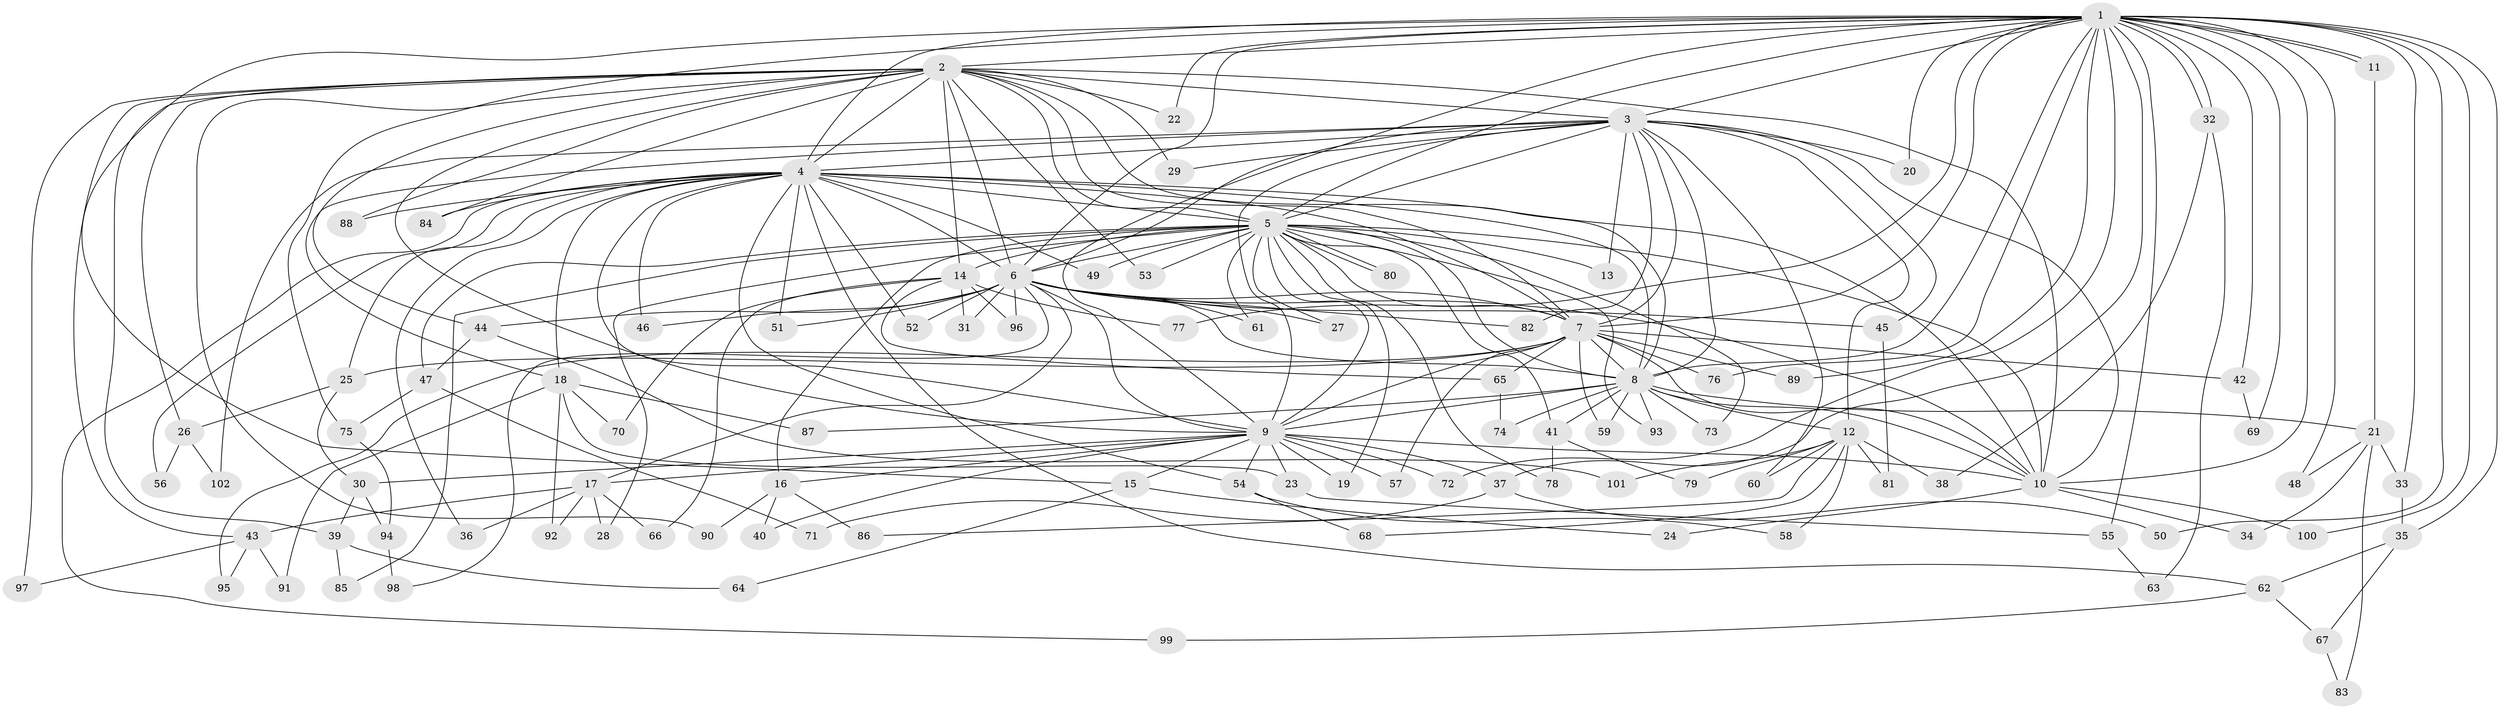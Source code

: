 // Generated by graph-tools (version 1.1) at 2025/25/03/09/25 03:25:50]
// undirected, 102 vertices, 229 edges
graph export_dot {
graph [start="1"]
  node [color=gray90,style=filled];
  1;
  2;
  3;
  4;
  5;
  6;
  7;
  8;
  9;
  10;
  11;
  12;
  13;
  14;
  15;
  16;
  17;
  18;
  19;
  20;
  21;
  22;
  23;
  24;
  25;
  26;
  27;
  28;
  29;
  30;
  31;
  32;
  33;
  34;
  35;
  36;
  37;
  38;
  39;
  40;
  41;
  42;
  43;
  44;
  45;
  46;
  47;
  48;
  49;
  50;
  51;
  52;
  53;
  54;
  55;
  56;
  57;
  58;
  59;
  60;
  61;
  62;
  63;
  64;
  65;
  66;
  67;
  68;
  69;
  70;
  71;
  72;
  73;
  74;
  75;
  76;
  77;
  78;
  79;
  80;
  81;
  82;
  83;
  84;
  85;
  86;
  87;
  88;
  89;
  90;
  91;
  92;
  93;
  94;
  95;
  96;
  97;
  98;
  99;
  100;
  101;
  102;
  1 -- 2;
  1 -- 3;
  1 -- 4;
  1 -- 5;
  1 -- 6;
  1 -- 7;
  1 -- 8;
  1 -- 9;
  1 -- 10;
  1 -- 11;
  1 -- 11;
  1 -- 15;
  1 -- 20;
  1 -- 22;
  1 -- 32;
  1 -- 32;
  1 -- 33;
  1 -- 35;
  1 -- 37;
  1 -- 42;
  1 -- 48;
  1 -- 50;
  1 -- 55;
  1 -- 69;
  1 -- 72;
  1 -- 75;
  1 -- 76;
  1 -- 77;
  1 -- 89;
  1 -- 100;
  2 -- 3;
  2 -- 4;
  2 -- 5;
  2 -- 6;
  2 -- 7;
  2 -- 8;
  2 -- 9;
  2 -- 10;
  2 -- 14;
  2 -- 22;
  2 -- 26;
  2 -- 29;
  2 -- 39;
  2 -- 43;
  2 -- 44;
  2 -- 53;
  2 -- 84;
  2 -- 88;
  2 -- 90;
  2 -- 97;
  3 -- 4;
  3 -- 5;
  3 -- 6;
  3 -- 7;
  3 -- 8;
  3 -- 9;
  3 -- 10;
  3 -- 12;
  3 -- 13;
  3 -- 18;
  3 -- 20;
  3 -- 29;
  3 -- 45;
  3 -- 60;
  3 -- 82;
  3 -- 102;
  4 -- 5;
  4 -- 6;
  4 -- 7;
  4 -- 8;
  4 -- 9;
  4 -- 10;
  4 -- 18;
  4 -- 25;
  4 -- 36;
  4 -- 46;
  4 -- 49;
  4 -- 51;
  4 -- 52;
  4 -- 54;
  4 -- 56;
  4 -- 62;
  4 -- 84;
  4 -- 88;
  4 -- 99;
  5 -- 6;
  5 -- 7;
  5 -- 8;
  5 -- 9;
  5 -- 10;
  5 -- 13;
  5 -- 14;
  5 -- 16;
  5 -- 19;
  5 -- 27;
  5 -- 28;
  5 -- 41;
  5 -- 47;
  5 -- 49;
  5 -- 53;
  5 -- 61;
  5 -- 73;
  5 -- 78;
  5 -- 80;
  5 -- 80;
  5 -- 85;
  5 -- 93;
  6 -- 7;
  6 -- 8;
  6 -- 9;
  6 -- 10;
  6 -- 17;
  6 -- 27;
  6 -- 31;
  6 -- 44;
  6 -- 45;
  6 -- 46;
  6 -- 51;
  6 -- 52;
  6 -- 61;
  6 -- 82;
  6 -- 96;
  6 -- 98;
  7 -- 8;
  7 -- 9;
  7 -- 10;
  7 -- 25;
  7 -- 42;
  7 -- 57;
  7 -- 59;
  7 -- 65;
  7 -- 76;
  7 -- 89;
  7 -- 95;
  8 -- 9;
  8 -- 10;
  8 -- 12;
  8 -- 21;
  8 -- 41;
  8 -- 59;
  8 -- 73;
  8 -- 74;
  8 -- 87;
  8 -- 93;
  9 -- 10;
  9 -- 15;
  9 -- 16;
  9 -- 17;
  9 -- 19;
  9 -- 23;
  9 -- 30;
  9 -- 37;
  9 -- 40;
  9 -- 54;
  9 -- 57;
  9 -- 72;
  10 -- 24;
  10 -- 34;
  10 -- 100;
  11 -- 21;
  12 -- 38;
  12 -- 58;
  12 -- 60;
  12 -- 68;
  12 -- 79;
  12 -- 81;
  12 -- 86;
  12 -- 101;
  14 -- 31;
  14 -- 65;
  14 -- 66;
  14 -- 70;
  14 -- 77;
  14 -- 96;
  15 -- 24;
  15 -- 64;
  16 -- 40;
  16 -- 86;
  16 -- 90;
  17 -- 28;
  17 -- 36;
  17 -- 43;
  17 -- 66;
  17 -- 92;
  18 -- 23;
  18 -- 70;
  18 -- 87;
  18 -- 91;
  18 -- 92;
  21 -- 33;
  21 -- 34;
  21 -- 48;
  21 -- 83;
  23 -- 55;
  25 -- 26;
  25 -- 30;
  26 -- 56;
  26 -- 102;
  30 -- 39;
  30 -- 94;
  32 -- 38;
  32 -- 63;
  33 -- 35;
  35 -- 62;
  35 -- 67;
  37 -- 50;
  37 -- 71;
  39 -- 64;
  39 -- 85;
  41 -- 78;
  41 -- 79;
  42 -- 69;
  43 -- 91;
  43 -- 95;
  43 -- 97;
  44 -- 47;
  44 -- 101;
  45 -- 81;
  47 -- 71;
  47 -- 75;
  54 -- 58;
  54 -- 68;
  55 -- 63;
  62 -- 67;
  62 -- 99;
  65 -- 74;
  67 -- 83;
  75 -- 94;
  94 -- 98;
}
